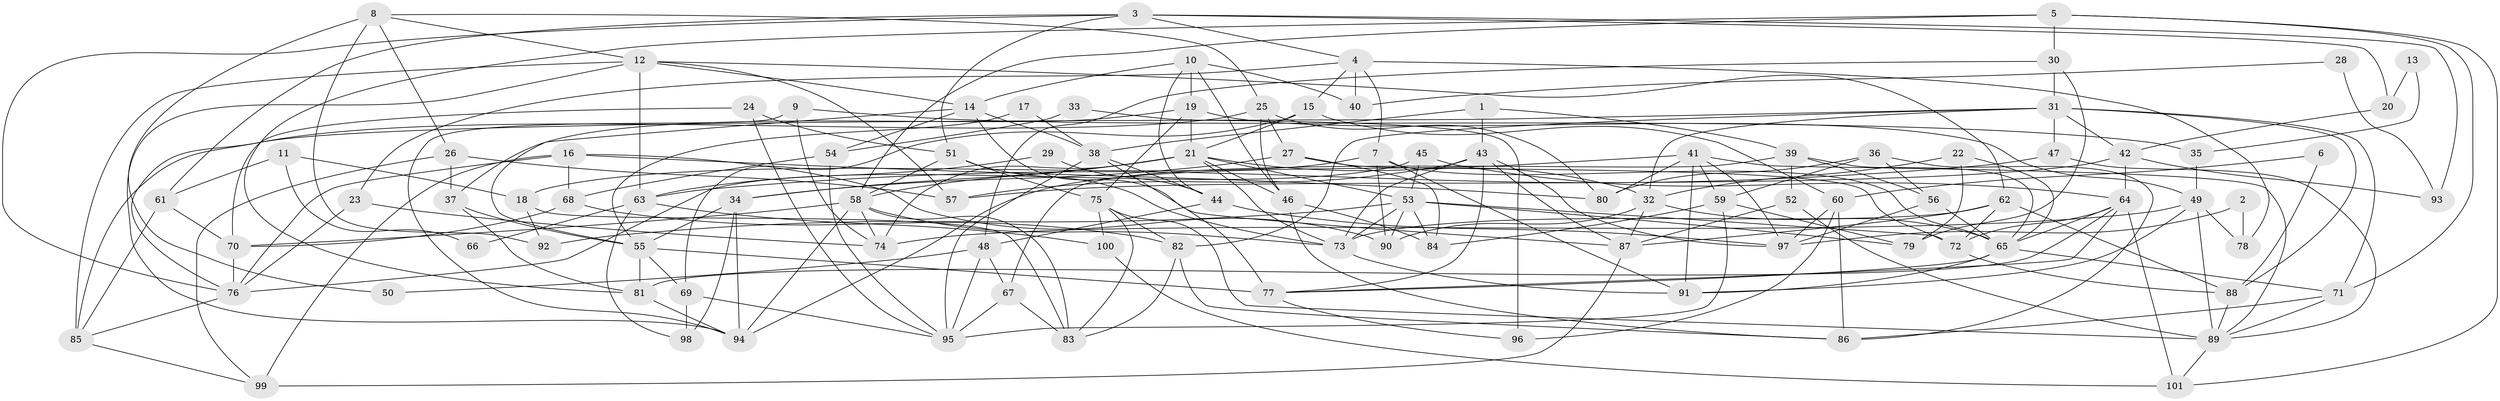 // original degree distribution, {5: 0.23076923076923078, 4: 0.22377622377622378, 3: 0.32167832167832167, 6: 0.09090909090909091, 7: 0.03496503496503497, 2: 0.0979020979020979}
// Generated by graph-tools (version 1.1) at 2025/37/03/04/25 23:37:03]
// undirected, 101 vertices, 234 edges
graph export_dot {
  node [color=gray90,style=filled];
  1;
  2;
  3;
  4;
  5;
  6;
  7;
  8;
  9;
  10;
  11;
  12;
  13;
  14;
  15;
  16;
  17;
  18;
  19;
  20;
  21;
  22;
  23;
  24;
  25;
  26;
  27;
  28;
  29;
  30;
  31;
  32;
  33;
  34;
  35;
  36;
  37;
  38;
  39;
  40;
  41;
  42;
  43;
  44;
  45;
  46;
  47;
  48;
  49;
  50;
  51;
  52;
  53;
  54;
  55;
  56;
  57;
  58;
  59;
  60;
  61;
  62;
  63;
  64;
  65;
  66;
  67;
  68;
  69;
  70;
  71;
  72;
  73;
  74;
  75;
  76;
  77;
  78;
  79;
  80;
  81;
  82;
  83;
  84;
  85;
  86;
  87;
  88;
  89;
  90;
  91;
  92;
  93;
  94;
  95;
  96;
  97;
  98;
  99;
  100;
  101;
  1 -- 38 [weight=1.0];
  1 -- 39 [weight=1.0];
  1 -- 43 [weight=1.0];
  2 -- 78 [weight=1.0];
  2 -- 97 [weight=2.0];
  3 -- 4 [weight=1.0];
  3 -- 20 [weight=1.0];
  3 -- 51 [weight=1.0];
  3 -- 61 [weight=1.0];
  3 -- 76 [weight=1.0];
  3 -- 93 [weight=1.0];
  4 -- 7 [weight=1.0];
  4 -- 15 [weight=1.0];
  4 -- 23 [weight=1.0];
  4 -- 40 [weight=1.0];
  4 -- 78 [weight=2.0];
  5 -- 30 [weight=1.0];
  5 -- 58 [weight=1.0];
  5 -- 71 [weight=1.0];
  5 -- 81 [weight=1.0];
  5 -- 101 [weight=1.0];
  6 -- 60 [weight=1.0];
  6 -- 88 [weight=1.0];
  7 -- 18 [weight=1.0];
  7 -- 65 [weight=1.0];
  7 -- 90 [weight=1.0];
  7 -- 91 [weight=1.0];
  8 -- 12 [weight=1.0];
  8 -- 25 [weight=1.0];
  8 -- 26 [weight=1.0];
  8 -- 50 [weight=1.0];
  8 -- 92 [weight=1.0];
  9 -- 35 [weight=1.0];
  9 -- 74 [weight=2.0];
  9 -- 94 [weight=1.0];
  10 -- 14 [weight=1.0];
  10 -- 19 [weight=1.0];
  10 -- 40 [weight=1.0];
  10 -- 44 [weight=1.0];
  10 -- 46 [weight=1.0];
  11 -- 18 [weight=1.0];
  11 -- 61 [weight=1.0];
  11 -- 66 [weight=1.0];
  12 -- 14 [weight=1.0];
  12 -- 57 [weight=1.0];
  12 -- 62 [weight=1.0];
  12 -- 63 [weight=1.0];
  12 -- 85 [weight=1.0];
  12 -- 94 [weight=1.0];
  13 -- 20 [weight=1.0];
  13 -- 35 [weight=1.0];
  14 -- 38 [weight=1.0];
  14 -- 54 [weight=1.0];
  14 -- 55 [weight=1.0];
  14 -- 87 [weight=1.0];
  15 -- 21 [weight=1.0];
  15 -- 60 [weight=1.0];
  15 -- 69 [weight=2.0];
  16 -- 68 [weight=1.0];
  16 -- 76 [weight=1.0];
  16 -- 80 [weight=1.0];
  16 -- 90 [weight=1.0];
  16 -- 99 [weight=1.0];
  17 -- 38 [weight=1.0];
  17 -- 55 [weight=1.0];
  18 -- 83 [weight=1.0];
  18 -- 92 [weight=1.0];
  19 -- 21 [weight=1.0];
  19 -- 37 [weight=1.0];
  19 -- 49 [weight=1.0];
  19 -- 75 [weight=1.0];
  20 -- 42 [weight=1.0];
  21 -- 32 [weight=1.0];
  21 -- 34 [weight=1.0];
  21 -- 46 [weight=1.0];
  21 -- 53 [weight=2.0];
  21 -- 58 [weight=1.0];
  21 -- 73 [weight=1.0];
  21 -- 74 [weight=1.0];
  22 -- 32 [weight=1.0];
  22 -- 65 [weight=1.0];
  22 -- 79 [weight=1.0];
  23 -- 74 [weight=1.0];
  23 -- 76 [weight=1.0];
  24 -- 51 [weight=1.0];
  24 -- 70 [weight=1.0];
  24 -- 95 [weight=1.0];
  25 -- 27 [weight=1.0];
  25 -- 46 [weight=1.0];
  25 -- 76 [weight=1.0];
  25 -- 80 [weight=1.0];
  26 -- 37 [weight=2.0];
  26 -- 57 [weight=1.0];
  26 -- 99 [weight=1.0];
  27 -- 34 [weight=1.0];
  27 -- 72 [weight=1.0];
  27 -- 84 [weight=1.0];
  28 -- 40 [weight=1.0];
  28 -- 93 [weight=2.0];
  29 -- 44 [weight=1.0];
  29 -- 63 [weight=1.0];
  30 -- 31 [weight=1.0];
  30 -- 48 [weight=1.0];
  30 -- 79 [weight=1.0];
  31 -- 32 [weight=1.0];
  31 -- 42 [weight=1.0];
  31 -- 47 [weight=1.0];
  31 -- 71 [weight=1.0];
  31 -- 82 [weight=1.0];
  31 -- 85 [weight=1.0];
  31 -- 88 [weight=1.0];
  32 -- 65 [weight=1.0];
  32 -- 87 [weight=1.0];
  32 -- 90 [weight=1.0];
  33 -- 54 [weight=1.0];
  33 -- 96 [weight=1.0];
  34 -- 55 [weight=1.0];
  34 -- 94 [weight=1.0];
  34 -- 98 [weight=1.0];
  35 -- 49 [weight=1.0];
  36 -- 56 [weight=1.0];
  36 -- 59 [weight=1.0];
  36 -- 80 [weight=1.0];
  36 -- 86 [weight=1.0];
  37 -- 55 [weight=1.0];
  37 -- 81 [weight=1.0];
  38 -- 44 [weight=1.0];
  38 -- 77 [weight=1.0];
  38 -- 95 [weight=1.0];
  39 -- 52 [weight=1.0];
  39 -- 56 [weight=1.0];
  39 -- 65 [weight=1.0];
  39 -- 67 [weight=1.0];
  41 -- 59 [weight=1.0];
  41 -- 80 [weight=1.0];
  41 -- 89 [weight=1.0];
  41 -- 91 [weight=1.0];
  41 -- 94 [weight=1.0];
  41 -- 97 [weight=1.0];
  42 -- 57 [weight=1.0];
  42 -- 64 [weight=1.0];
  42 -- 93 [weight=1.0];
  43 -- 57 [weight=1.0];
  43 -- 73 [weight=1.0];
  43 -- 77 [weight=1.0];
  43 -- 87 [weight=1.0];
  43 -- 97 [weight=1.0];
  44 -- 48 [weight=1.0];
  44 -- 97 [weight=1.0];
  45 -- 53 [weight=1.0];
  45 -- 64 [weight=1.0];
  45 -- 76 [weight=1.0];
  46 -- 84 [weight=1.0];
  46 -- 86 [weight=1.0];
  47 -- 63 [weight=1.0];
  47 -- 89 [weight=1.0];
  48 -- 50 [weight=1.0];
  48 -- 67 [weight=1.0];
  48 -- 95 [weight=1.0];
  49 -- 74 [weight=1.0];
  49 -- 78 [weight=1.0];
  49 -- 89 [weight=1.0];
  49 -- 91 [weight=1.0];
  51 -- 58 [weight=1.0];
  51 -- 73 [weight=1.0];
  51 -- 75 [weight=1.0];
  52 -- 87 [weight=1.0];
  52 -- 89 [weight=1.0];
  53 -- 72 [weight=2.0];
  53 -- 73 [weight=1.0];
  53 -- 79 [weight=1.0];
  53 -- 84 [weight=1.0];
  53 -- 90 [weight=1.0];
  53 -- 92 [weight=1.0];
  54 -- 68 [weight=1.0];
  54 -- 95 [weight=1.0];
  55 -- 69 [weight=1.0];
  55 -- 77 [weight=1.0];
  55 -- 81 [weight=1.0];
  56 -- 65 [weight=1.0];
  56 -- 97 [weight=1.0];
  58 -- 70 [weight=1.0];
  58 -- 73 [weight=1.0];
  58 -- 74 [weight=1.0];
  58 -- 83 [weight=1.0];
  58 -- 94 [weight=1.0];
  59 -- 79 [weight=1.0];
  59 -- 84 [weight=1.0];
  59 -- 95 [weight=1.0];
  60 -- 86 [weight=1.0];
  60 -- 96 [weight=1.0];
  60 -- 97 [weight=1.0];
  61 -- 70 [weight=1.0];
  61 -- 85 [weight=1.0];
  62 -- 72 [weight=1.0];
  62 -- 73 [weight=1.0];
  62 -- 87 [weight=1.0];
  62 -- 88 [weight=1.0];
  63 -- 66 [weight=1.0];
  63 -- 98 [weight=1.0];
  63 -- 100 [weight=1.0];
  64 -- 65 [weight=1.0];
  64 -- 72 [weight=1.0];
  64 -- 77 [weight=1.0];
  64 -- 81 [weight=1.0];
  64 -- 101 [weight=1.0];
  65 -- 71 [weight=1.0];
  65 -- 77 [weight=1.0];
  65 -- 91 [weight=1.0];
  67 -- 83 [weight=1.0];
  67 -- 95 [weight=1.0];
  68 -- 70 [weight=1.0];
  68 -- 82 [weight=1.0];
  69 -- 95 [weight=1.0];
  69 -- 98 [weight=1.0];
  70 -- 76 [weight=1.0];
  71 -- 86 [weight=1.0];
  71 -- 89 [weight=1.0];
  72 -- 88 [weight=1.0];
  73 -- 91 [weight=1.0];
  75 -- 82 [weight=1.0];
  75 -- 83 [weight=1.0];
  75 -- 89 [weight=1.0];
  75 -- 100 [weight=1.0];
  76 -- 85 [weight=1.0];
  77 -- 96 [weight=1.0];
  81 -- 94 [weight=1.0];
  82 -- 83 [weight=1.0];
  82 -- 86 [weight=1.0];
  85 -- 99 [weight=1.0];
  87 -- 99 [weight=1.0];
  88 -- 89 [weight=1.0];
  89 -- 101 [weight=1.0];
  100 -- 101 [weight=1.0];
}
